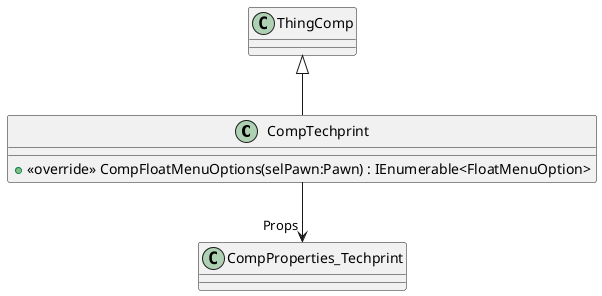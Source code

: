 @startuml
class CompTechprint {
    + <<override>> CompFloatMenuOptions(selPawn:Pawn) : IEnumerable<FloatMenuOption>
}
ThingComp <|-- CompTechprint
CompTechprint --> "Props" CompProperties_Techprint
@enduml

